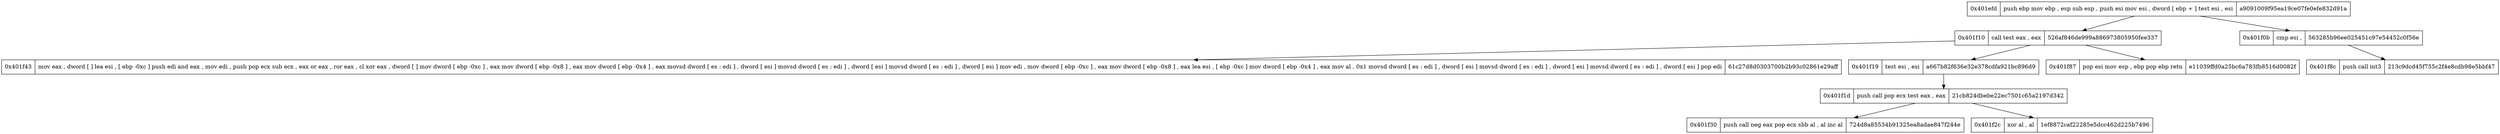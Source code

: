 digraph{
node [shape=record];
"0x401efd"[label="0x401efd|  push ebp
 mov ebp ,  esp
 sub esp , 
 push esi
 mov esi ,  dword  [ ebp + ]
 test esi ,  esi
| a9091009f95ea19ce07fe0efe832d91a"] "0x401efd" -> "0x401f10""0x401efd" -> "0x401f0b""0x401f10"[label="0x401f10|  call
 test eax ,  eax
| 526af846de999a886973805950fee337"] "0x401f10" -> "0x401f43""0x401f10" -> "0x401f19""0x401f10" -> "0x401f87""0x401f0b"[label="0x401f0b|  cmp esi , 
| 563285b96ee025451c97e54452c0f56e"] "0x401f0b" -> "0x401f8c""0x401f43"[label="0x401f43|  mov eax ,  dword  [ ]
 lea esi ,   [ ebp -0xc ]
 push edi
 and eax , 
 mov edi , 
 push
 pop ecx
 sub ecx ,  eax
 or eax , 
 ror eax ,  cl
 xor eax ,  dword  [ ]
 mov dword  [ ebp -0xc ] ,  eax
 mov dword  [ ebp -0x8 ] ,  eax
 mov dword  [ ebp -0x4 ] ,  eax
 movsd dword  [ es : edi ] ,  dword  [ esi ]
 movsd dword  [ es : edi ] ,  dword  [ esi ]
 movsd dword  [ es : edi ] ,  dword  [ esi ]
 mov edi , 
 mov dword  [ ebp -0xc ] ,  eax
 mov dword  [ ebp -0x8 ] ,  eax
 lea esi ,   [ ebp -0xc ]
 mov dword  [ ebp -0x4 ] ,  eax
 mov al ,  0x1
 movsd dword  [ es : edi ] ,  dword  [ esi ]
 movsd dword  [ es : edi ] ,  dword  [ esi ]
 movsd dword  [ es : edi ] ,  dword  [ esi ]
 pop edi
| 61c27d8d0303700b2b93c02861e29aff"] "0x401f19"[label="0x401f19|  test esi ,  esi
| a667b82f636e32e378cdfa921bc896d9"] "0x401f19" -> "0x401f1d""0x401f8c"[label="0x401f8c|  push
 call
 int3
| 213c9dcd45f755c2f4e8cdb98e5bbf47"] "0x401f1d"[label="0x401f1d|  push
 call
 pop ecx
 test eax ,  eax
| 21cb824dbebe22ec7501c65a2197d342"] "0x401f1d" -> "0x401f30""0x401f1d" -> "0x401f2c""0x401f30"[label="0x401f30|  push
 call
 neg eax
 pop ecx
 sbb al ,  al
 inc al
| 724d8a85534b91325ea8adae847f244e"] "0x401f2c"[label="0x401f2c|  xor al ,  al
| 1ef8872caf22285e5dcc462d225b7496"] "0x401f87"[label="0x401f87|  pop esi
 mov esp ,  ebp
 pop ebp
 retn
| e11039ffd0a25bc6a783fb8516d0082f"] }